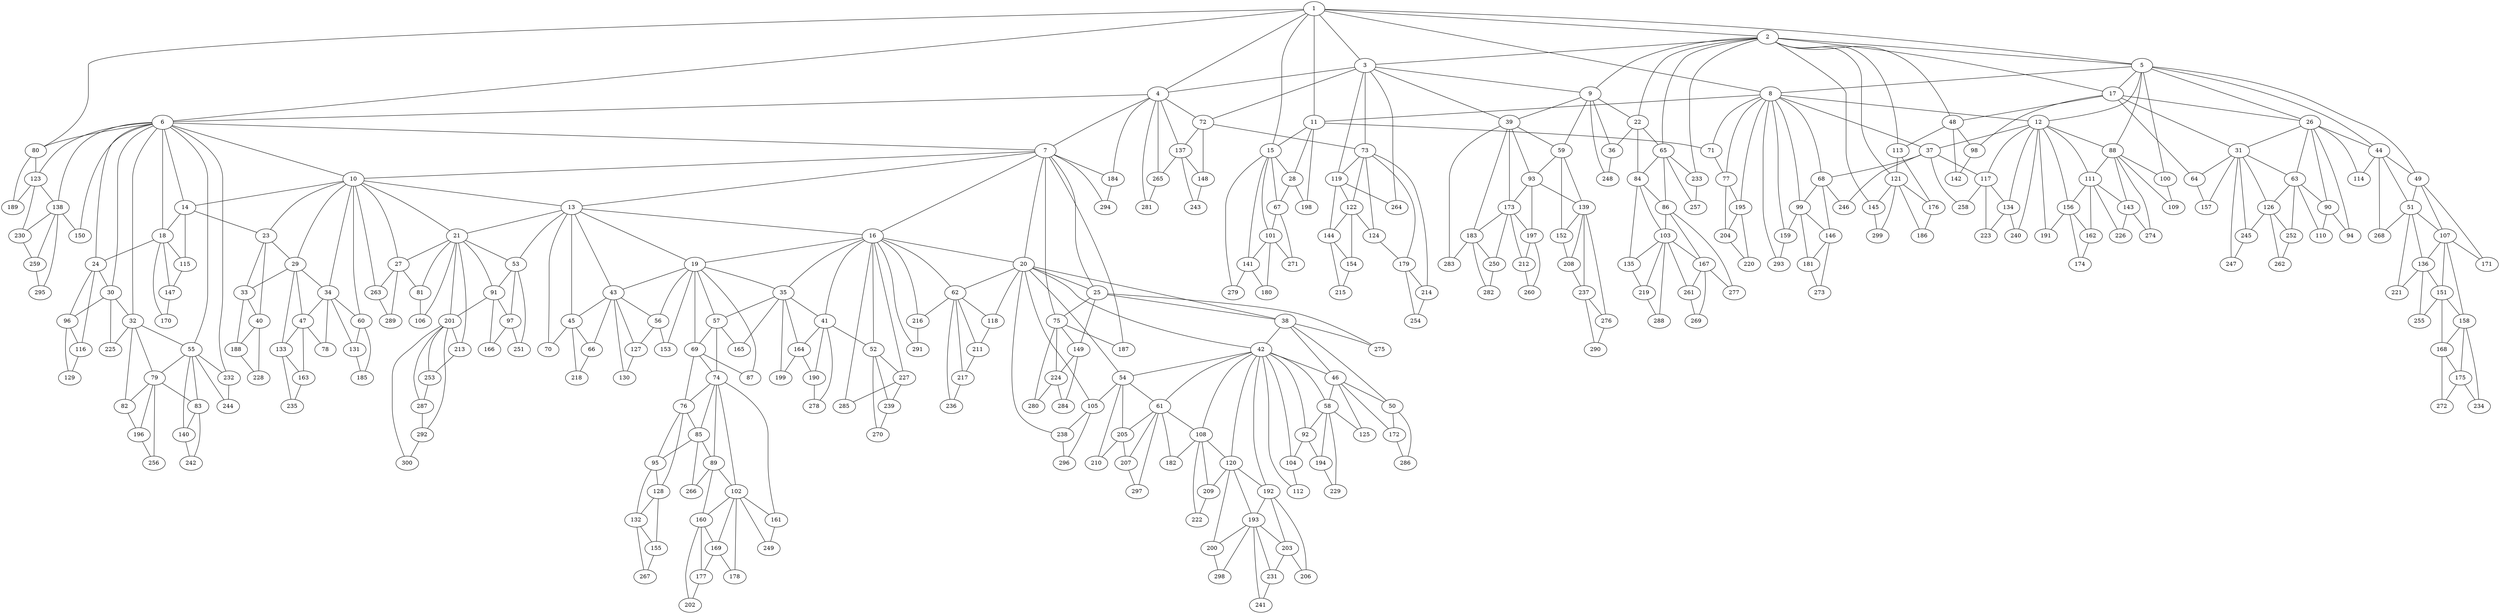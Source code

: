 graph g_m_597{
1--2
1--3
2--3
1--4
3--4
1--5
2--5
1--6
4--6
4--7
6--7
1--8
5--8
2--9
3--9
6--10
7--10
1--11
8--11
5--12
8--12
7--13
10--13
6--14
10--14
1--15
11--15
7--16
13--16
2--17
5--17
6--18
14--18
13--19
16--19
7--20
16--20
10--21
13--21
2--22
9--22
10--23
14--23
6--24
18--24
7--25
20--25
5--26
17--26
10--27
21--27
11--28
15--28
10--29
23--29
6--30
24--30
17--31
26--31
6--32
30--32
23--33
29--33
10--34
29--34
16--35
19--35
9--36
22--36
8--37
12--37
20--38
25--38
3--39
9--39
23--40
33--40
16--41
35--41
20--42
38--42
13--43
19--43
5--44
26--44
13--45
43--45
38--46
42--46
29--47
34--47
2--48
17--48
5--49
44--49
38--50
46--50
44--51
49--51
16--52
41--52
13--53
21--53
20--54
42--54
6--55
32--55
19--56
43--56
19--57
35--57
42--58
46--58
9--59
39--59
10--60
34--60
42--61
54--61
16--62
20--62
26--63
31--63
17--64
31--64
2--65
22--65
43--66
45--66
15--67
28--67
8--68
37--68
19--69
57--69
13--70
45--70
8--71
11--71
3--72
4--72
3--73
72--73
57--74
69--74
7--75
25--75
69--76
74--76
8--77
71--77
34--78
47--78
32--79
55--79
1--80
6--80
21--81
27--81
32--82
79--82
55--83
79--83
22--84
65--84
74--85
76--85
65--86
84--86
19--87
69--87
5--88
12--88
74--89
85--89
26--90
63--90
21--91
53--91
42--92
58--92
39--93
59--93
26--94
90--94
76--95
85--95
24--96
30--96
53--97
91--97
17--98
48--98
8--99
68--99
5--100
88--100
15--101
67--101
74--102
89--102
84--103
86--103
42--104
92--104
20--105
54--105
21--106
81--106
49--107
51--107
42--108
61--108
88--109
100--109
63--110
90--110
12--111
88--111
42--112
104--112
2--113
48--113
26--114
44--114
14--115
18--115
24--116
96--116
12--117
37--117
20--118
62--118
3--119
73--119
42--120
108--120
2--121
113--121
73--122
119--122
6--123
80--123
73--124
122--124
46--125
58--125
31--126
63--126
43--127
56--127
76--128
95--128
96--129
116--129
43--130
127--130
34--131
60--131
95--132
128--132
29--133
47--133
12--134
117--134
84--135
103--135
51--136
107--136
4--137
72--137
6--138
123--138
59--139
93--139
55--140
83--140
15--141
101--141
48--142
98--142
88--143
111--143
119--144
122--144
2--145
121--145
68--146
99--146
18--147
115--147
72--148
137--148
25--149
75--149
6--150
138--150
107--151
136--151
59--152
139--152
19--153
56--153
122--154
144--154
128--155
132--155
12--156
111--156
31--157
64--157
107--158
151--158
8--159
99--159
89--160
102--160
74--161
102--161
111--162
156--162
47--163
133--163
35--164
41--164
35--165
57--165
91--166
97--166
86--167
103--167
151--168
158--168
102--169
160--169
18--170
147--170
49--171
107--171
46--172
50--172
39--173
93--173
156--174
162--174
158--175
168--175
113--176
121--176
160--177
169--177
102--178
169--178
73--179
124--179
101--180
141--180
99--181
146--181
61--182
108--182
39--183
173--183
4--184
7--184
60--185
131--185
121--186
176--186
7--187
75--187
33--188
40--188
80--189
123--189
41--190
164--190
12--191
156--191
42--192
120--192
120--193
192--193
58--194
92--194
8--195
77--195
79--196
82--196
93--197
173--197
11--198
28--198
35--199
164--199
120--200
193--200
21--201
91--201
160--202
177--202
192--203
193--203
77--204
195--204
54--205
61--205
192--206
203--206
61--207
205--207
139--208
152--208
108--209
120--209
54--210
205--210
62--211
118--211
173--212
197--212
21--213
201--213
73--214
179--214
144--215
154--215
16--216
62--216
62--217
211--217
45--218
66--218
103--219
135--219
195--220
204--220
51--221
136--221
108--222
209--222
117--223
134--223
75--224
149--224
30--225
32--225
111--226
143--226
16--227
52--227
40--228
188--228
58--229
194--229
123--230
138--230
193--231
203--231
6--232
55--232
2--233
65--233
158--234
175--234
133--235
163--235
62--236
217--236
139--237
208--237
20--238
105--238
52--239
227--239
12--240
134--240
193--241
231--241
83--242
140--242
137--243
148--243
55--244
232--244
31--245
126--245
37--246
68--246
31--247
245--247
9--248
36--248
102--249
161--249
173--250
183--250
53--251
97--251
63--252
126--252
201--253
213--253
179--254
214--254
136--255
151--255
79--256
196--256
65--257
233--257
37--258
117--258
138--259
230--259
197--260
212--260
103--261
167--261
126--262
252--262
10--263
27--263
3--264
119--264
4--265
137--265
85--266
89--266
132--267
155--267
44--268
51--268
167--269
261--269
52--270
239--270
67--271
101--271
168--272
175--272
146--273
181--273
88--274
143--274
25--275
38--275
139--276
237--276
86--277
167--277
41--278
190--278
15--279
141--279
75--280
224--280
4--281
265--281
183--282
250--282
39--283
183--283
149--284
224--284
16--285
227--285
50--286
172--286
201--287
253--287
103--288
219--288
27--289
263--289
237--290
276--290
16--291
216--291
201--292
287--292
8--293
159--293
7--294
184--294
138--295
259--295
105--296
238--296
61--297
207--297
193--298
200--298
121--299
145--299
201--300
292--300
}
